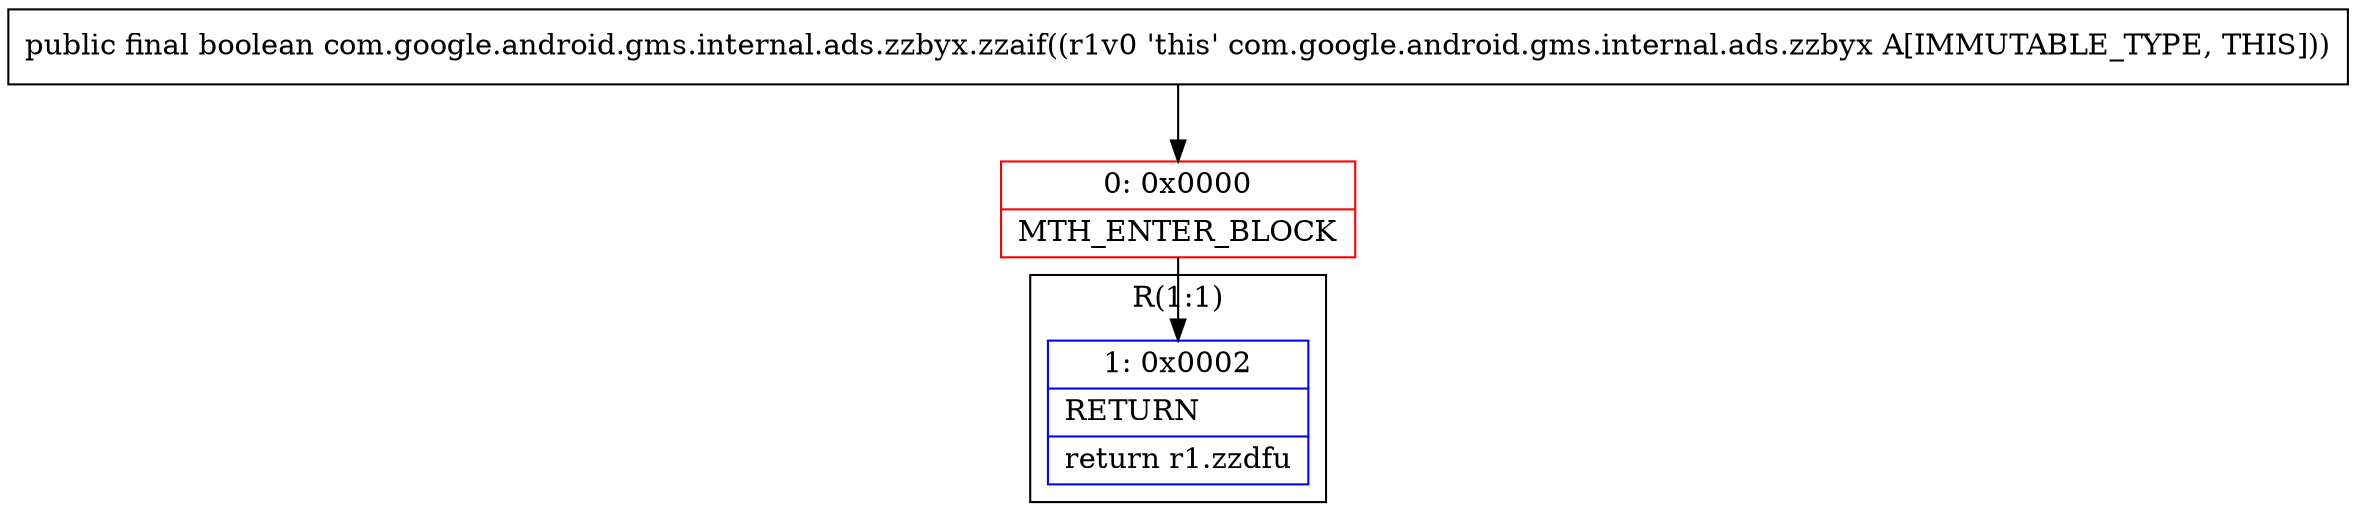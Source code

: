 digraph "CFG forcom.google.android.gms.internal.ads.zzbyx.zzaif()Z" {
subgraph cluster_Region_949508334 {
label = "R(1:1)";
node [shape=record,color=blue];
Node_1 [shape=record,label="{1\:\ 0x0002|RETURN\l|return r1.zzdfu\l}"];
}
Node_0 [shape=record,color=red,label="{0\:\ 0x0000|MTH_ENTER_BLOCK\l}"];
MethodNode[shape=record,label="{public final boolean com.google.android.gms.internal.ads.zzbyx.zzaif((r1v0 'this' com.google.android.gms.internal.ads.zzbyx A[IMMUTABLE_TYPE, THIS])) }"];
MethodNode -> Node_0;
Node_0 -> Node_1;
}

